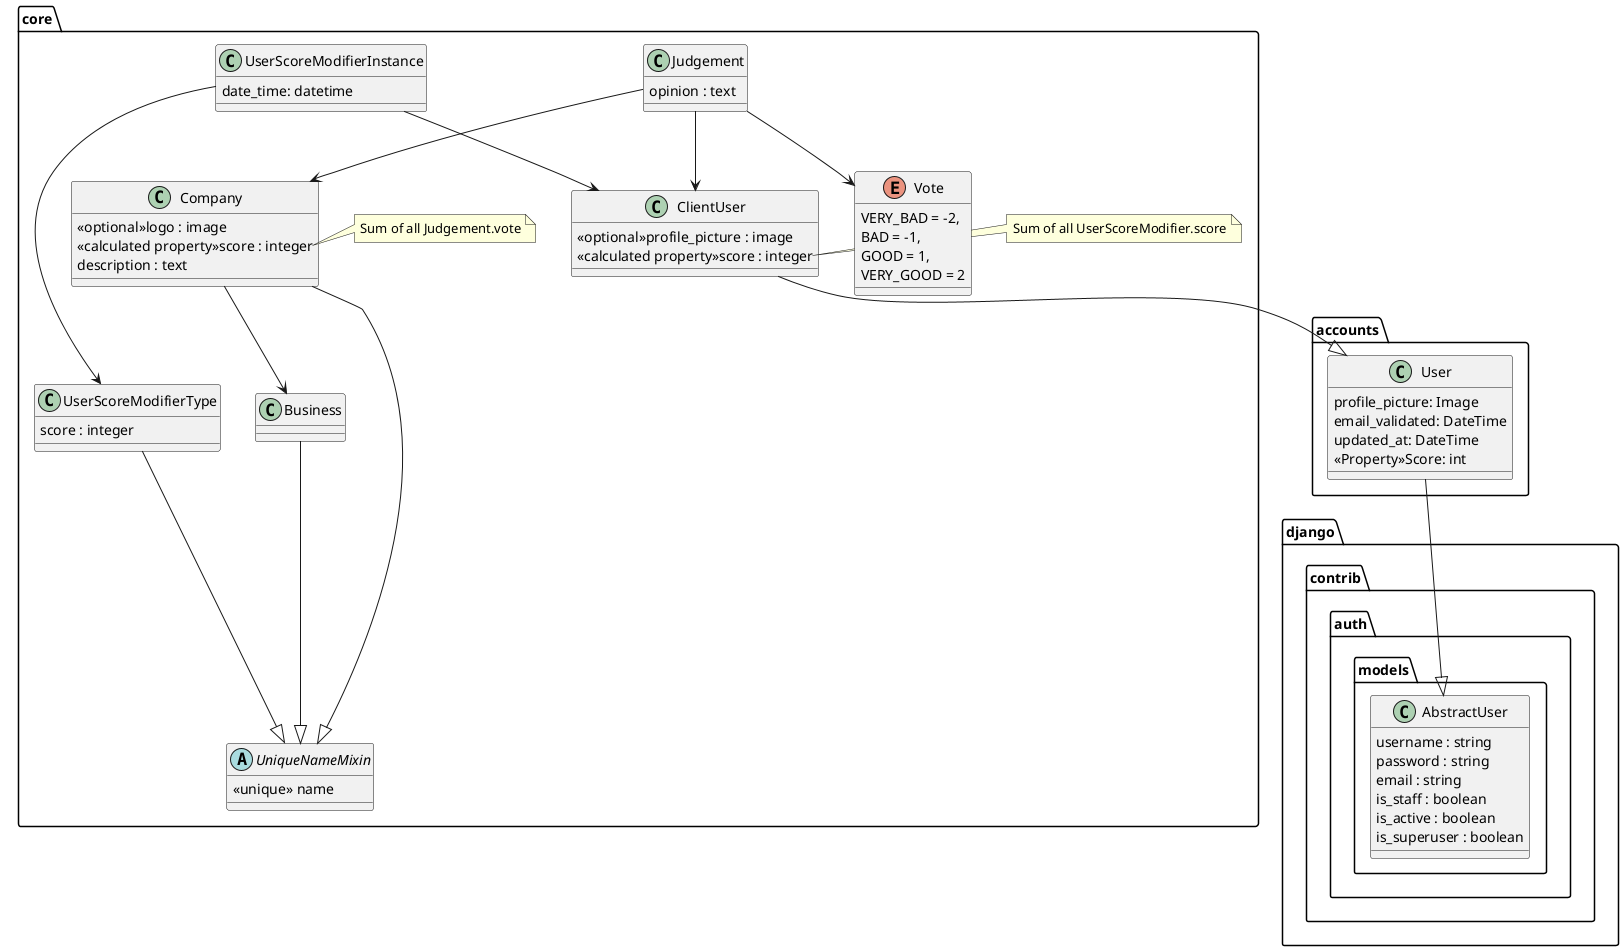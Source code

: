 @startuml class_diagram
    package django.contrib.auth.models <<Folder>> {
        class AbstractUser{
            username : string
            password : string
            email : string
            is_staff : boolean
            is_active : boolean
            is_superuser : boolean
        }
    }

    package accounts <<Folder>> {
        class User {
            profile_picture: Image
            email_validated: DateTime
            updated_at: DateTime
            <<Property>>Score: int
        }
        User --|> AbstractUser
    }

    package core <<Folder>> {
        abstract UniqueNameMixin {
            <<unique>> name
        }

        class Business
        Business --|> UniqueNameMixin

        class ClientUser {
            <<optional>>profile_picture : image
            <<calculated property>>score : integer
        }
        ClientUser --|> User
        note right of ClientUser::score
            Sum of all UserScoreModifier.score
        end note

        class Company {
            <<optional>>logo : image
            <<calculated property>>score : integer
            description : text
        }
        Company --|> UniqueNameMixin
        Company --> Business
        note right of Company::score
            Sum of all Judgement.vote
        end note

        enum Vote {
            VERY_BAD = -2,
            BAD = -1,
            GOOD = 1,
            VERY_GOOD = 2
        }

        class Judgement {
            opinion : text
        }
        Judgement --> Company
        Judgement --> ClientUser
        Judgement --> Vote

        class UserScoreModifierInstance {
            date_time: datetime
        }
        UserScoreModifierInstance --> ClientUser
        UserScoreModifierInstance --> UserScoreModifierType

        class UserScoreModifierType {
            score : integer
        }
        UserScoreModifierType --|> UniqueNameMixin
    }
@enduml
